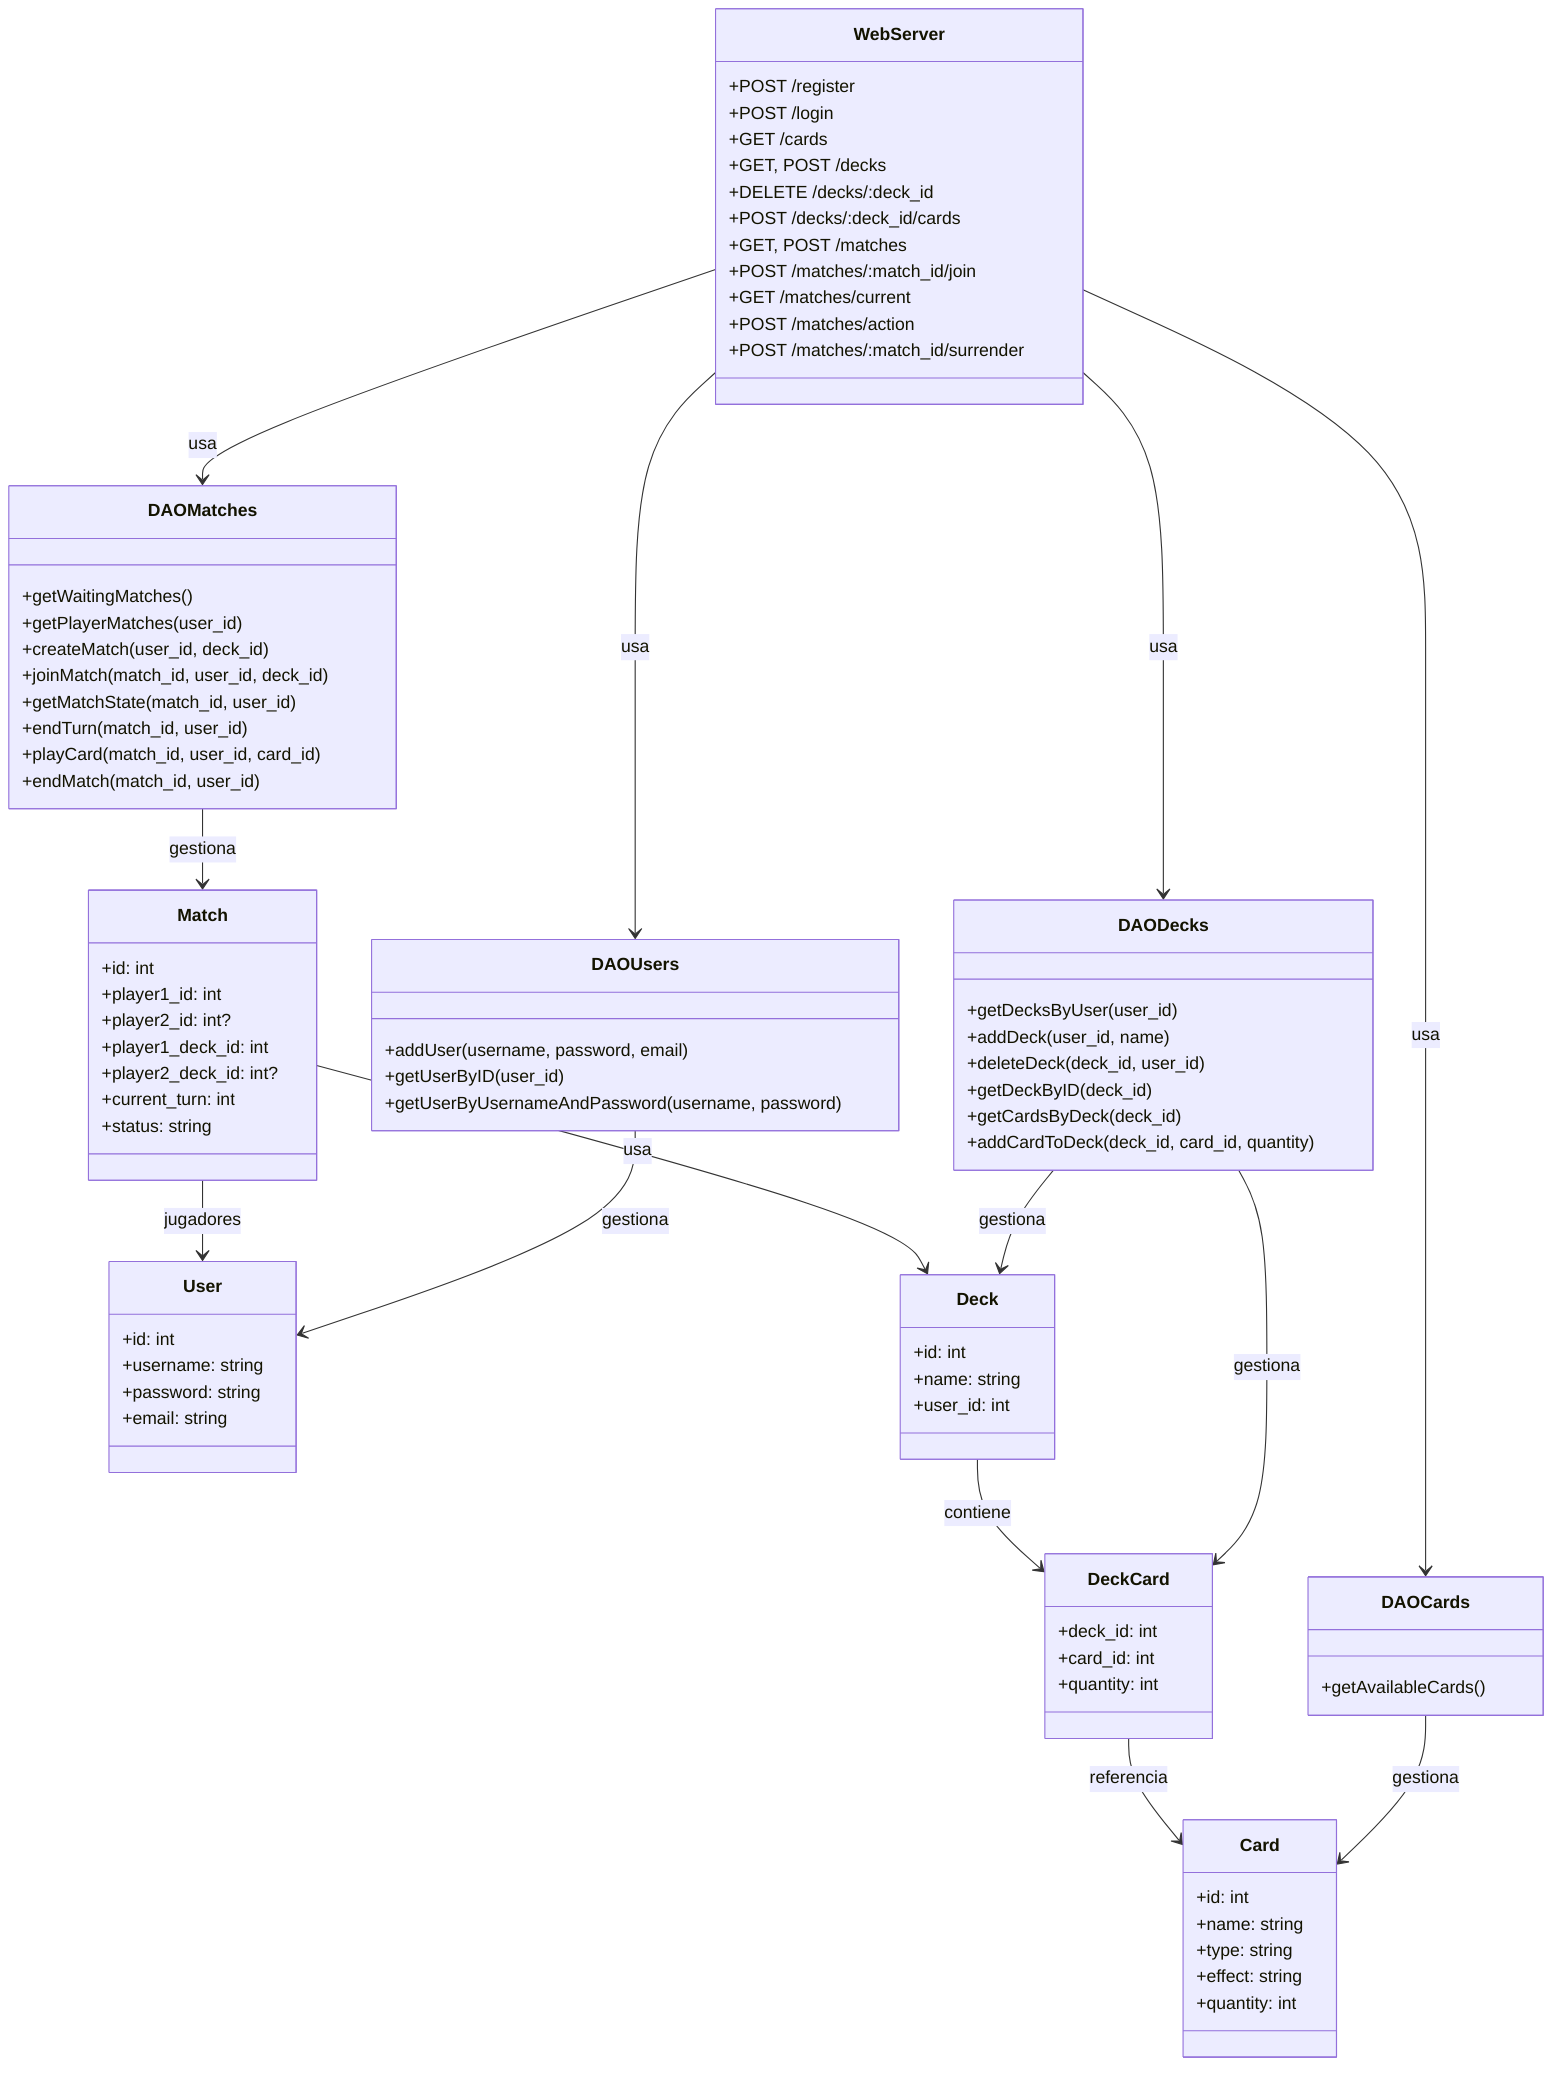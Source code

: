 classDiagram

%% --- Clases del servidor ---
class WebServer {
  +POST /register
  +POST /login
  +GET /cards
  +GET, POST /decks
  +DELETE /decks/:deck_id
  +POST /decks/:deck_id/cards
  +GET, POST /matches
  +POST /matches/:match_id/join
  +GET /matches/current
  +POST /matches/action
  +POST /matches/:match_id/surrender
}

%% --- DAO: Acceso a datos ---
class DAOUsers {
  +addUser(username, password, email)
  +getUserByID(user_id)
  +getUserByUsernameAndPassword(username, password)
}

class DAOCards {
  +getAvailableCards()
}

class DAODecks {
  +getDecksByUser(user_id)
  +addDeck(user_id, name)
  +deleteDeck(deck_id, user_id)
  +getDeckByID(deck_id)
  +getCardsByDeck(deck_id)
  +addCardToDeck(deck_id, card_id, quantity)
}

class DAOMatches {
  +getWaitingMatches()
  +getPlayerMatches(user_id)
  +createMatch(user_id, deck_id)
  +joinMatch(match_id, user_id, deck_id)
  +getMatchState(match_id, user_id)
  +endTurn(match_id, user_id)
  +playCard(match_id, user_id, card_id)
  +endMatch(match_id, user_id)
}

%% --- Entidades (datos) ---
class User {
  +id: int
  +username: string
  +password: string
  +email: string
}

class Card {
  +id: int
  +name: string
  +type: string
  +effect: string
  +quantity: int
}

class Deck {
  +id: int
  +name: string
  +user_id: int
}

class Match {
  +id: int
  +player1_id: int
  +player2_id: int?
  +player1_deck_id: int
  +player2_deck_id: int?
  +current_turn: int
  +status: string
}

class DeckCard {
  +deck_id: int
  +card_id: int
  +quantity: int
}

%% --- Relaciones ---
WebServer --> DAOUsers : usa
WebServer --> DAOCards : usa
WebServer --> DAODecks : usa
WebServer --> DAOMatches : usa

DAOUsers --> User : gestiona
DAOCards --> Card : gestiona
DAODecks --> Deck : gestiona
DAODecks --> DeckCard : gestiona
DAOMatches --> Match : gestiona

Deck --> DeckCard : contiene
DeckCard --> Card : referencia
Match --> Deck : usa
Match --> User : jugadores